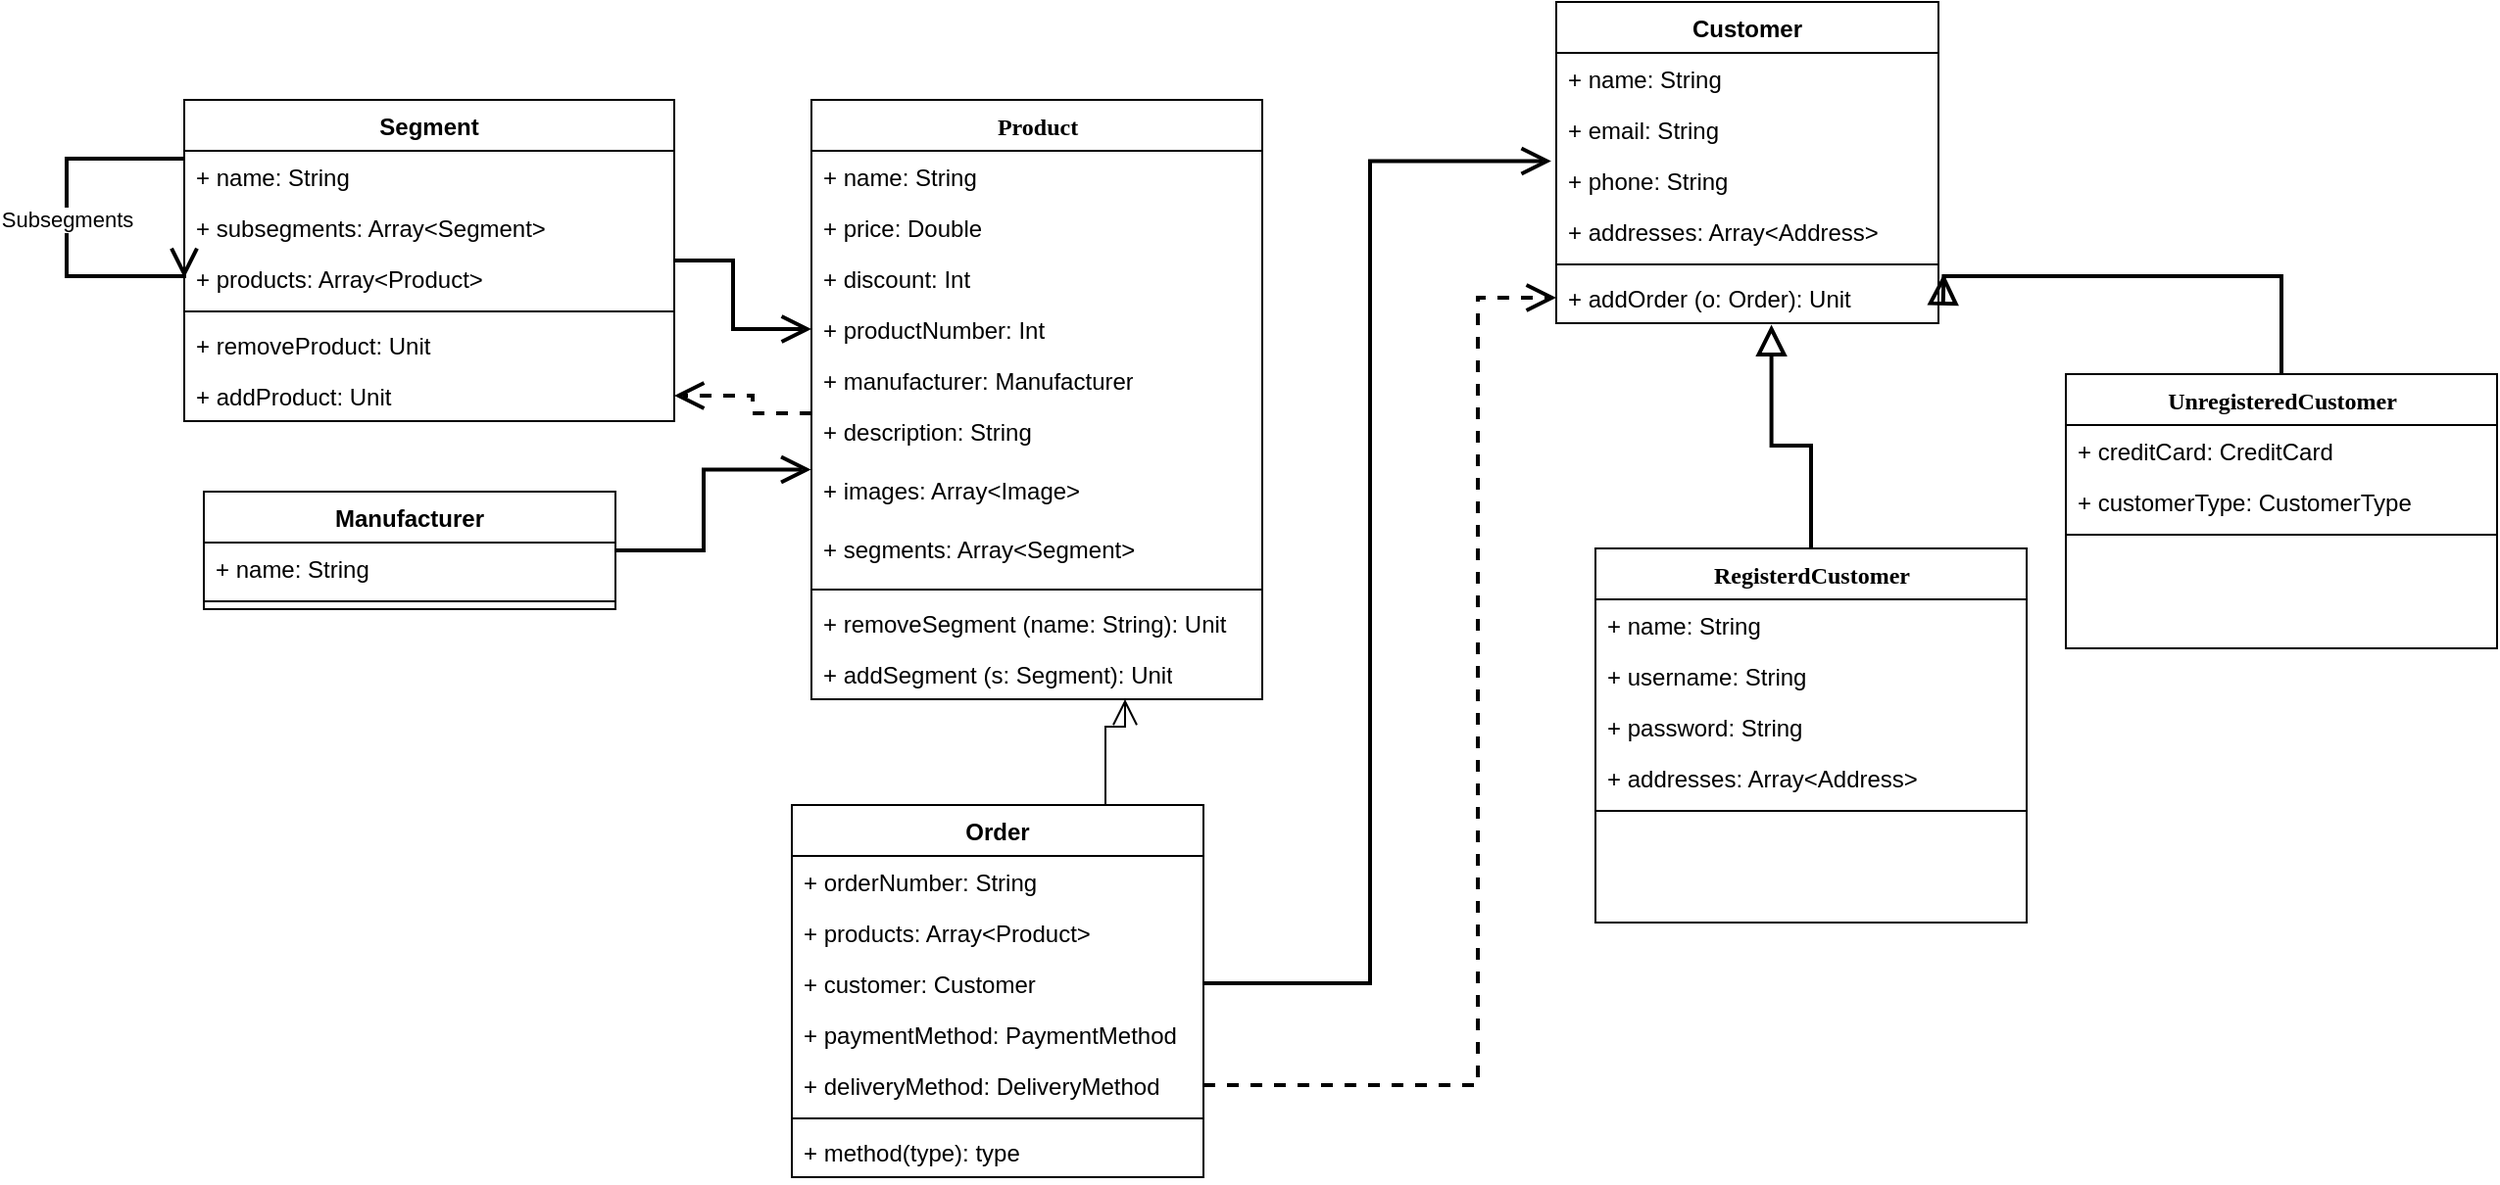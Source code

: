 <mxfile version="20.8.13" type="github">
  <diagram name="Page-1" id="9f46799a-70d6-7492-0946-bef42562c5a5">
    <mxGraphModel dx="2131" dy="1000" grid="1" gridSize="10" guides="1" tooltips="1" connect="1" arrows="1" fold="1" page="1" pageScale="1" pageWidth="1100" pageHeight="850" background="none" math="0" shadow="0">
      <root>
        <mxCell id="0" />
        <mxCell id="1" parent="0" />
        <mxCell id="78961159f06e98e8-17" value="Product" style="swimlane;html=1;fontStyle=1;align=center;verticalAlign=top;childLayout=stackLayout;horizontal=1;startSize=26;horizontalStack=0;resizeParent=1;resizeLast=0;collapsible=1;marginBottom=0;swimlaneFillColor=#ffffff;rounded=0;shadow=0;comic=0;labelBackgroundColor=none;strokeWidth=1;fillColor=none;fontFamily=Verdana;fontSize=12" parent="1" vertex="1">
          <mxGeometry x="80" y="60" width="230" height="306" as="geometry" />
        </mxCell>
        <mxCell id="78961159f06e98e8-21" value="+ name: String&lt;br&gt;&lt;span style=&quot;white-space: pre;&quot;&gt;	&lt;/span&gt;" style="text;html=1;strokeColor=none;fillColor=none;align=left;verticalAlign=top;spacingLeft=4;spacingRight=4;whiteSpace=wrap;overflow=hidden;rotatable=0;points=[[0,0.5],[1,0.5]];portConstraint=eastwest;" parent="78961159f06e98e8-17" vertex="1">
          <mxGeometry y="26" width="230" height="26" as="geometry" />
        </mxCell>
        <mxCell id="78961159f06e98e8-23" value="+ price: Double" style="text;html=1;strokeColor=none;fillColor=none;align=left;verticalAlign=top;spacingLeft=4;spacingRight=4;whiteSpace=wrap;overflow=hidden;rotatable=0;points=[[0,0.5],[1,0.5]];portConstraint=eastwest;" parent="78961159f06e98e8-17" vertex="1">
          <mxGeometry y="52" width="230" height="26" as="geometry" />
        </mxCell>
        <mxCell id="78961159f06e98e8-25" value="+ discount: Int" style="text;html=1;strokeColor=none;fillColor=none;align=left;verticalAlign=top;spacingLeft=4;spacingRight=4;whiteSpace=wrap;overflow=hidden;rotatable=0;points=[[0,0.5],[1,0.5]];portConstraint=eastwest;" parent="78961159f06e98e8-17" vertex="1">
          <mxGeometry y="78" width="230" height="26" as="geometry" />
        </mxCell>
        <mxCell id="78961159f06e98e8-26" value="+ productNumber: Int" style="text;html=1;strokeColor=none;fillColor=none;align=left;verticalAlign=top;spacingLeft=4;spacingRight=4;whiteSpace=wrap;overflow=hidden;rotatable=0;points=[[0,0.5],[1,0.5]];portConstraint=eastwest;" parent="78961159f06e98e8-17" vertex="1">
          <mxGeometry y="104" width="230" height="26" as="geometry" />
        </mxCell>
        <mxCell id="78961159f06e98e8-24" value="+ manufacturer: Manufacturer" style="text;html=1;strokeColor=none;fillColor=none;align=left;verticalAlign=top;spacingLeft=4;spacingRight=4;whiteSpace=wrap;overflow=hidden;rotatable=0;points=[[0,0.5],[1,0.5]];portConstraint=eastwest;" parent="78961159f06e98e8-17" vertex="1">
          <mxGeometry y="130" width="230" height="26" as="geometry" />
        </mxCell>
        <mxCell id="jQbfAF6T5azty1Uu_CAn-1" value="+ description: String" style="text;html=1;strokeColor=none;fillColor=none;align=left;verticalAlign=top;spacingLeft=4;spacingRight=4;whiteSpace=wrap;overflow=hidden;rotatable=0;points=[[0,0.5],[1,0.5]];portConstraint=eastwest;" vertex="1" parent="78961159f06e98e8-17">
          <mxGeometry y="156" width="230" height="30" as="geometry" />
        </mxCell>
        <mxCell id="jQbfAF6T5azty1Uu_CAn-2" value="+ images: Array&amp;lt;Image&amp;gt;" style="text;html=1;strokeColor=none;fillColor=none;align=left;verticalAlign=top;spacingLeft=4;spacingRight=4;whiteSpace=wrap;overflow=hidden;rotatable=0;points=[[0,0.5],[1,0.5]];portConstraint=eastwest;" vertex="1" parent="78961159f06e98e8-17">
          <mxGeometry y="186" width="230" height="30" as="geometry" />
        </mxCell>
        <mxCell id="jQbfAF6T5azty1Uu_CAn-60" value="+ segments: Array&amp;lt;Segment&amp;gt;" style="text;html=1;strokeColor=none;fillColor=none;align=left;verticalAlign=top;spacingLeft=4;spacingRight=4;whiteSpace=wrap;overflow=hidden;rotatable=0;points=[[0,0.5],[1,0.5]];portConstraint=eastwest;" vertex="1" parent="78961159f06e98e8-17">
          <mxGeometry y="216" width="230" height="30" as="geometry" />
        </mxCell>
        <mxCell id="78961159f06e98e8-19" value="" style="line;html=1;strokeWidth=1;fillColor=none;align=left;verticalAlign=middle;spacingTop=-1;spacingLeft=3;spacingRight=3;rotatable=0;labelPosition=right;points=[];portConstraint=eastwest;" parent="78961159f06e98e8-17" vertex="1">
          <mxGeometry y="246" width="230" height="8" as="geometry" />
        </mxCell>
        <mxCell id="jQbfAF6T5azty1Uu_CAn-74" value="+ removeSegment (name: String): Unit" style="text;html=1;strokeColor=none;fillColor=none;align=left;verticalAlign=top;spacingLeft=4;spacingRight=4;whiteSpace=wrap;overflow=hidden;rotatable=0;points=[[0,0.5],[1,0.5]];portConstraint=eastwest;" vertex="1" parent="78961159f06e98e8-17">
          <mxGeometry y="254" width="230" height="26" as="geometry" />
        </mxCell>
        <mxCell id="78961159f06e98e8-27" value="+ addSegment (s: Segment): Unit" style="text;html=1;strokeColor=none;fillColor=none;align=left;verticalAlign=top;spacingLeft=4;spacingRight=4;whiteSpace=wrap;overflow=hidden;rotatable=0;points=[[0,0.5],[1,0.5]];portConstraint=eastwest;" parent="78961159f06e98e8-17" vertex="1">
          <mxGeometry y="280" width="230" height="26" as="geometry" />
        </mxCell>
        <mxCell id="jQbfAF6T5azty1Uu_CAn-65" style="edgeStyle=orthogonalEdgeStyle;rounded=0;orthogonalLoop=1;jettySize=auto;html=1;exitX=0.5;exitY=0;exitDx=0;exitDy=0;entryX=0.563;entryY=1.029;entryDx=0;entryDy=0;entryPerimeter=0;startArrow=none;startFill=0;endArrow=block;endFill=0;strokeWidth=2;endSize=11;startSize=11;" edge="1" parent="1" source="jQbfAF6T5azty1Uu_CAn-4" target="jQbfAF6T5azty1Uu_CAn-40">
          <mxGeometry relative="1" as="geometry" />
        </mxCell>
        <mxCell id="jQbfAF6T5azty1Uu_CAn-4" value="RegisterdCustomer" style="swimlane;html=1;fontStyle=1;align=center;verticalAlign=top;childLayout=stackLayout;horizontal=1;startSize=26;horizontalStack=0;resizeParent=1;resizeLast=0;collapsible=1;marginBottom=0;swimlaneFillColor=#ffffff;rounded=0;shadow=0;comic=0;labelBackgroundColor=none;strokeWidth=1;fillColor=none;fontFamily=Verdana;fontSize=12" vertex="1" parent="1">
          <mxGeometry x="480" y="289" width="220" height="191" as="geometry" />
        </mxCell>
        <mxCell id="jQbfAF6T5azty1Uu_CAn-5" value="+ name: String" style="text;html=1;strokeColor=none;fillColor=none;align=left;verticalAlign=top;spacingLeft=4;spacingRight=4;whiteSpace=wrap;overflow=hidden;rotatable=0;points=[[0,0.5],[1,0.5]];portConstraint=eastwest;" vertex="1" parent="jQbfAF6T5azty1Uu_CAn-4">
          <mxGeometry y="26" width="220" height="26" as="geometry" />
        </mxCell>
        <mxCell id="jQbfAF6T5azty1Uu_CAn-6" value="+ username: String" style="text;html=1;strokeColor=none;fillColor=none;align=left;verticalAlign=top;spacingLeft=4;spacingRight=4;whiteSpace=wrap;overflow=hidden;rotatable=0;points=[[0,0.5],[1,0.5]];portConstraint=eastwest;" vertex="1" parent="jQbfAF6T5azty1Uu_CAn-4">
          <mxGeometry y="52" width="220" height="26" as="geometry" />
        </mxCell>
        <mxCell id="jQbfAF6T5azty1Uu_CAn-7" value="+ password: String" style="text;html=1;strokeColor=none;fillColor=none;align=left;verticalAlign=top;spacingLeft=4;spacingRight=4;whiteSpace=wrap;overflow=hidden;rotatable=0;points=[[0,0.5],[1,0.5]];portConstraint=eastwest;" vertex="1" parent="jQbfAF6T5azty1Uu_CAn-4">
          <mxGeometry y="78" width="220" height="26" as="geometry" />
        </mxCell>
        <mxCell id="jQbfAF6T5azty1Uu_CAn-13" value="+ addresses: Array&amp;lt;Address&amp;gt;" style="text;html=1;strokeColor=none;fillColor=none;align=left;verticalAlign=top;spacingLeft=4;spacingRight=4;whiteSpace=wrap;overflow=hidden;rotatable=0;points=[[0,0.5],[1,0.5]];portConstraint=eastwest;" vertex="1" parent="jQbfAF6T5azty1Uu_CAn-4">
          <mxGeometry y="104" width="220" height="26" as="geometry" />
        </mxCell>
        <mxCell id="jQbfAF6T5azty1Uu_CAn-9" value="" style="line;html=1;strokeWidth=1;fillColor=none;align=left;verticalAlign=middle;spacingTop=-1;spacingLeft=3;spacingRight=3;rotatable=0;labelPosition=right;points=[];portConstraint=eastwest;" vertex="1" parent="jQbfAF6T5azty1Uu_CAn-4">
          <mxGeometry y="130" width="220" height="8" as="geometry" />
        </mxCell>
        <mxCell id="jQbfAF6T5azty1Uu_CAn-61" value="" style="edgeStyle=orthogonalEdgeStyle;rounded=0;orthogonalLoop=1;jettySize=auto;html=1;startArrow=none;startFill=0;endArrow=open;endFill=0;endSize=11;startSize=11;" edge="1" parent="1" source="jQbfAF6T5azty1Uu_CAn-16" target="78961159f06e98e8-27">
          <mxGeometry relative="1" as="geometry">
            <Array as="points">
              <mxPoint x="230" y="380" />
              <mxPoint x="240" y="380" />
            </Array>
          </mxGeometry>
        </mxCell>
        <mxCell id="jQbfAF6T5azty1Uu_CAn-16" value="Order" style="swimlane;fontStyle=1;align=center;verticalAlign=top;childLayout=stackLayout;horizontal=1;startSize=26;horizontalStack=0;resizeParent=1;resizeParentMax=0;resizeLast=0;collapsible=1;marginBottom=0;" vertex="1" parent="1">
          <mxGeometry x="70" y="420" width="210" height="190" as="geometry" />
        </mxCell>
        <mxCell id="jQbfAF6T5azty1Uu_CAn-17" value="+ orderNumber: String" style="text;strokeColor=none;fillColor=none;align=left;verticalAlign=top;spacingLeft=4;spacingRight=4;overflow=hidden;rotatable=0;points=[[0,0.5],[1,0.5]];portConstraint=eastwest;" vertex="1" parent="jQbfAF6T5azty1Uu_CAn-16">
          <mxGeometry y="26" width="210" height="26" as="geometry" />
        </mxCell>
        <mxCell id="jQbfAF6T5azty1Uu_CAn-20" value="+ products: Array&lt;Product&gt;" style="text;strokeColor=none;fillColor=none;align=left;verticalAlign=top;spacingLeft=4;spacingRight=4;overflow=hidden;rotatable=0;points=[[0,0.5],[1,0.5]];portConstraint=eastwest;" vertex="1" parent="jQbfAF6T5azty1Uu_CAn-16">
          <mxGeometry y="52" width="210" height="26" as="geometry" />
        </mxCell>
        <mxCell id="jQbfAF6T5azty1Uu_CAn-21" value="+ customer: Customer" style="text;strokeColor=none;fillColor=none;align=left;verticalAlign=top;spacingLeft=4;spacingRight=4;overflow=hidden;rotatable=0;points=[[0,0.5],[1,0.5]];portConstraint=eastwest;" vertex="1" parent="jQbfAF6T5azty1Uu_CAn-16">
          <mxGeometry y="78" width="210" height="26" as="geometry" />
        </mxCell>
        <mxCell id="jQbfAF6T5azty1Uu_CAn-42" value="+ paymentMethod: PaymentMethod" style="text;strokeColor=none;fillColor=none;align=left;verticalAlign=top;spacingLeft=4;spacingRight=4;overflow=hidden;rotatable=0;points=[[0,0.5],[1,0.5]];portConstraint=eastwest;" vertex="1" parent="jQbfAF6T5azty1Uu_CAn-16">
          <mxGeometry y="104" width="210" height="26" as="geometry" />
        </mxCell>
        <mxCell id="jQbfAF6T5azty1Uu_CAn-43" value="+ deliveryMethod: DeliveryMethod" style="text;strokeColor=none;fillColor=none;align=left;verticalAlign=top;spacingLeft=4;spacingRight=4;overflow=hidden;rotatable=0;points=[[0,0.5],[1,0.5]];portConstraint=eastwest;" vertex="1" parent="jQbfAF6T5azty1Uu_CAn-16">
          <mxGeometry y="130" width="210" height="26" as="geometry" />
        </mxCell>
        <mxCell id="jQbfAF6T5azty1Uu_CAn-18" value="" style="line;strokeWidth=1;fillColor=none;align=left;verticalAlign=middle;spacingTop=-1;spacingLeft=3;spacingRight=3;rotatable=0;labelPosition=right;points=[];portConstraint=eastwest;strokeColor=inherit;" vertex="1" parent="jQbfAF6T5azty1Uu_CAn-16">
          <mxGeometry y="156" width="210" height="8" as="geometry" />
        </mxCell>
        <mxCell id="jQbfAF6T5azty1Uu_CAn-19" value="+ method(type): type" style="text;strokeColor=none;fillColor=none;align=left;verticalAlign=top;spacingLeft=4;spacingRight=4;overflow=hidden;rotatable=0;points=[[0,0.5],[1,0.5]];portConstraint=eastwest;" vertex="1" parent="jQbfAF6T5azty1Uu_CAn-16">
          <mxGeometry y="164" width="210" height="26" as="geometry" />
        </mxCell>
        <mxCell id="jQbfAF6T5azty1Uu_CAn-66" style="edgeStyle=orthogonalEdgeStyle;rounded=0;orthogonalLoop=1;jettySize=auto;html=1;exitX=0.5;exitY=0;exitDx=0;exitDy=0;entryX=1.014;entryY=0.029;entryDx=0;entryDy=0;entryPerimeter=0;strokeWidth=2;startArrow=none;startFill=0;endArrow=block;endFill=0;startSize=11;endSize=11;" edge="1" parent="1" source="jQbfAF6T5azty1Uu_CAn-23" target="jQbfAF6T5azty1Uu_CAn-40">
          <mxGeometry relative="1" as="geometry">
            <Array as="points">
              <mxPoint x="830" y="150" />
              <mxPoint x="658" y="150" />
            </Array>
          </mxGeometry>
        </mxCell>
        <mxCell id="jQbfAF6T5azty1Uu_CAn-23" value="UnregisteredCustomer" style="swimlane;html=1;fontStyle=1;align=center;verticalAlign=top;childLayout=stackLayout;horizontal=1;startSize=26;horizontalStack=0;resizeParent=1;resizeLast=0;collapsible=1;marginBottom=0;swimlaneFillColor=#ffffff;rounded=0;shadow=0;comic=0;labelBackgroundColor=none;strokeWidth=1;fillColor=none;fontFamily=Verdana;fontSize=12" vertex="1" parent="1">
          <mxGeometry x="720" y="200" width="220" height="140" as="geometry" />
        </mxCell>
        <mxCell id="jQbfAF6T5azty1Uu_CAn-30" value="+ creditCard: CreditCard" style="text;html=1;strokeColor=none;fillColor=none;align=left;verticalAlign=top;spacingLeft=4;spacingRight=4;whiteSpace=wrap;overflow=hidden;rotatable=0;points=[[0,0.5],[1,0.5]];portConstraint=eastwest;" vertex="1" parent="jQbfAF6T5azty1Uu_CAn-23">
          <mxGeometry y="26" width="220" height="26" as="geometry" />
        </mxCell>
        <mxCell id="jQbfAF6T5azty1Uu_CAn-31" value="+ customerType: CustomerType" style="text;html=1;strokeColor=none;fillColor=none;align=left;verticalAlign=top;spacingLeft=4;spacingRight=4;whiteSpace=wrap;overflow=hidden;rotatable=0;points=[[0,0.5],[1,0.5]];portConstraint=eastwest;" vertex="1" parent="jQbfAF6T5azty1Uu_CAn-23">
          <mxGeometry y="52" width="220" height="26" as="geometry" />
        </mxCell>
        <mxCell id="jQbfAF6T5azty1Uu_CAn-32" value="" style="line;html=1;strokeWidth=1;fillColor=none;align=left;verticalAlign=middle;spacingTop=-1;spacingLeft=3;spacingRight=3;rotatable=0;labelPosition=right;points=[];portConstraint=eastwest;" vertex="1" parent="jQbfAF6T5azty1Uu_CAn-23">
          <mxGeometry y="78" width="220" height="8" as="geometry" />
        </mxCell>
        <mxCell id="jQbfAF6T5azty1Uu_CAn-35" value="Customer" style="swimlane;fontStyle=1;align=center;verticalAlign=top;childLayout=stackLayout;horizontal=1;startSize=26;horizontalStack=0;resizeParent=1;resizeParentMax=0;resizeLast=0;collapsible=1;marginBottom=0;" vertex="1" parent="1">
          <mxGeometry x="460" y="10" width="195" height="164" as="geometry" />
        </mxCell>
        <mxCell id="jQbfAF6T5azty1Uu_CAn-36" value="+ name: String" style="text;strokeColor=none;fillColor=none;align=left;verticalAlign=top;spacingLeft=4;spacingRight=4;overflow=hidden;rotatable=0;points=[[0,0.5],[1,0.5]];portConstraint=eastwest;" vertex="1" parent="jQbfAF6T5azty1Uu_CAn-35">
          <mxGeometry y="26" width="195" height="26" as="geometry" />
        </mxCell>
        <mxCell id="jQbfAF6T5azty1Uu_CAn-37" value="+ email: String" style="text;strokeColor=none;fillColor=none;align=left;verticalAlign=top;spacingLeft=4;spacingRight=4;overflow=hidden;rotatable=0;points=[[0,0.5],[1,0.5]];portConstraint=eastwest;" vertex="1" parent="jQbfAF6T5azty1Uu_CAn-35">
          <mxGeometry y="52" width="195" height="26" as="geometry" />
        </mxCell>
        <mxCell id="jQbfAF6T5azty1Uu_CAn-38" value="+ phone: String" style="text;strokeColor=none;fillColor=none;align=left;verticalAlign=top;spacingLeft=4;spacingRight=4;overflow=hidden;rotatable=0;points=[[0,0.5],[1,0.5]];portConstraint=eastwest;" vertex="1" parent="jQbfAF6T5azty1Uu_CAn-35">
          <mxGeometry y="78" width="195" height="26" as="geometry" />
        </mxCell>
        <mxCell id="jQbfAF6T5azty1Uu_CAn-67" value="+ addresses: Array&amp;lt;Address&amp;gt;" style="text;html=1;strokeColor=none;fillColor=none;align=left;verticalAlign=top;spacingLeft=4;spacingRight=4;whiteSpace=wrap;overflow=hidden;rotatable=0;points=[[0,0.5],[1,0.5]];portConstraint=eastwest;" vertex="1" parent="jQbfAF6T5azty1Uu_CAn-35">
          <mxGeometry y="104" width="195" height="26" as="geometry" />
        </mxCell>
        <mxCell id="jQbfAF6T5azty1Uu_CAn-39" value="" style="line;strokeWidth=1;fillColor=none;align=left;verticalAlign=middle;spacingTop=-1;spacingLeft=3;spacingRight=3;rotatable=0;labelPosition=right;points=[];portConstraint=eastwest;strokeColor=inherit;" vertex="1" parent="jQbfAF6T5azty1Uu_CAn-35">
          <mxGeometry y="130" width="195" height="8" as="geometry" />
        </mxCell>
        <mxCell id="jQbfAF6T5azty1Uu_CAn-40" value="+ addOrder (o: Order): Unit" style="text;strokeColor=none;fillColor=none;align=left;verticalAlign=top;spacingLeft=4;spacingRight=4;overflow=hidden;rotatable=0;points=[[0,0.5],[1,0.5]];portConstraint=eastwest;" vertex="1" parent="jQbfAF6T5azty1Uu_CAn-35">
          <mxGeometry y="138" width="195" height="26" as="geometry" />
        </mxCell>
        <mxCell id="jQbfAF6T5azty1Uu_CAn-59" style="edgeStyle=orthogonalEdgeStyle;rounded=0;orthogonalLoop=1;jettySize=auto;html=1;entryX=-0.001;entryY=0.092;entryDx=0;entryDy=0;entryPerimeter=0;endArrow=open;endFill=0;startSize=11;endSize=11;strokeWidth=2;" edge="1" parent="1" source="jQbfAF6T5azty1Uu_CAn-44" target="jQbfAF6T5azty1Uu_CAn-2">
          <mxGeometry relative="1" as="geometry">
            <mxPoint x="70" y="250" as="targetPoint" />
          </mxGeometry>
        </mxCell>
        <mxCell id="jQbfAF6T5azty1Uu_CAn-44" value="Manufacturer" style="swimlane;fontStyle=1;align=center;verticalAlign=top;childLayout=stackLayout;horizontal=1;startSize=26;horizontalStack=0;resizeParent=1;resizeParentMax=0;resizeLast=0;collapsible=1;marginBottom=0;" vertex="1" parent="1">
          <mxGeometry x="-230" y="260" width="210" height="60" as="geometry" />
        </mxCell>
        <mxCell id="jQbfAF6T5azty1Uu_CAn-45" value="+ name: String" style="text;strokeColor=none;fillColor=none;align=left;verticalAlign=top;spacingLeft=4;spacingRight=4;overflow=hidden;rotatable=0;points=[[0,0.5],[1,0.5]];portConstraint=eastwest;" vertex="1" parent="jQbfAF6T5azty1Uu_CAn-44">
          <mxGeometry y="26" width="210" height="26" as="geometry" />
        </mxCell>
        <mxCell id="jQbfAF6T5azty1Uu_CAn-48" value="" style="line;strokeWidth=1;fillColor=none;align=left;verticalAlign=middle;spacingTop=-1;spacingLeft=3;spacingRight=3;rotatable=0;labelPosition=right;points=[];portConstraint=eastwest;strokeColor=inherit;" vertex="1" parent="jQbfAF6T5azty1Uu_CAn-44">
          <mxGeometry y="52" width="210" height="8" as="geometry" />
        </mxCell>
        <mxCell id="jQbfAF6T5azty1Uu_CAn-57" value="" style="edgeStyle=orthogonalEdgeStyle;rounded=0;orthogonalLoop=1;jettySize=auto;html=1;entryX=0;entryY=0.5;entryDx=0;entryDy=0;startArrow=none;startFill=0;endArrow=open;endFill=0;endSize=11;startSize=11;strokeWidth=2;" edge="1" parent="1" source="jQbfAF6T5azty1Uu_CAn-50" target="78961159f06e98e8-26">
          <mxGeometry relative="1" as="geometry" />
        </mxCell>
        <mxCell id="jQbfAF6T5azty1Uu_CAn-50" value="Segment" style="swimlane;fontStyle=1;align=center;verticalAlign=top;childLayout=stackLayout;horizontal=1;startSize=26;horizontalStack=0;resizeParent=1;resizeParentMax=0;resizeLast=0;collapsible=1;marginBottom=0;" vertex="1" parent="1">
          <mxGeometry x="-240" y="60" width="250" height="164" as="geometry" />
        </mxCell>
        <mxCell id="jQbfAF6T5azty1Uu_CAn-51" value="+ name: String" style="text;strokeColor=none;fillColor=none;align=left;verticalAlign=top;spacingLeft=4;spacingRight=4;overflow=hidden;rotatable=0;points=[[0,0.5],[1,0.5]];portConstraint=eastwest;" vertex="1" parent="jQbfAF6T5azty1Uu_CAn-50">
          <mxGeometry y="26" width="250" height="26" as="geometry" />
        </mxCell>
        <mxCell id="jQbfAF6T5azty1Uu_CAn-71" value="Subsegments" style="edgeStyle=orthogonalEdgeStyle;rounded=0;orthogonalLoop=1;jettySize=auto;html=1;entryX=0;entryY=0.5;entryDx=0;entryDy=0;strokeWidth=2;startArrow=none;startFill=0;endArrow=open;endFill=0;startSize=11;endSize=11;" edge="1" parent="jQbfAF6T5azty1Uu_CAn-50" target="jQbfAF6T5azty1Uu_CAn-56">
          <mxGeometry relative="1" as="geometry">
            <mxPoint y="30" as="sourcePoint" />
            <Array as="points">
              <mxPoint y="30" />
              <mxPoint x="-60" y="30" />
              <mxPoint x="-60" y="90" />
              <mxPoint y="90" />
            </Array>
          </mxGeometry>
        </mxCell>
        <mxCell id="jQbfAF6T5azty1Uu_CAn-52" value="+ subsegments: Array&lt;Segment&gt;" style="text;strokeColor=none;fillColor=none;align=left;verticalAlign=top;spacingLeft=4;spacingRight=4;overflow=hidden;rotatable=0;points=[[0,0.5],[1,0.5]];portConstraint=eastwest;" vertex="1" parent="jQbfAF6T5azty1Uu_CAn-50">
          <mxGeometry y="52" width="250" height="26" as="geometry" />
        </mxCell>
        <mxCell id="jQbfAF6T5azty1Uu_CAn-56" value="+ products: Array&lt;Product&gt;" style="text;strokeColor=none;fillColor=none;align=left;verticalAlign=top;spacingLeft=4;spacingRight=4;overflow=hidden;rotatable=0;points=[[0,0.5],[1,0.5]];portConstraint=eastwest;" vertex="1" parent="jQbfAF6T5azty1Uu_CAn-50">
          <mxGeometry y="78" width="250" height="26" as="geometry" />
        </mxCell>
        <mxCell id="jQbfAF6T5azty1Uu_CAn-53" value="" style="line;strokeWidth=1;fillColor=none;align=left;verticalAlign=middle;spacingTop=-1;spacingLeft=3;spacingRight=3;rotatable=0;labelPosition=right;points=[];portConstraint=eastwest;strokeColor=inherit;" vertex="1" parent="jQbfAF6T5azty1Uu_CAn-50">
          <mxGeometry y="104" width="250" height="8" as="geometry" />
        </mxCell>
        <mxCell id="jQbfAF6T5azty1Uu_CAn-54" value="+ removeProduct: Unit" style="text;strokeColor=none;fillColor=none;align=left;verticalAlign=top;spacingLeft=4;spacingRight=4;overflow=hidden;rotatable=0;points=[[0,0.5],[1,0.5]];portConstraint=eastwest;" vertex="1" parent="jQbfAF6T5azty1Uu_CAn-50">
          <mxGeometry y="112" width="250" height="26" as="geometry" />
        </mxCell>
        <mxCell id="jQbfAF6T5azty1Uu_CAn-55" value="+ addProduct: Unit" style="text;strokeColor=none;fillColor=none;align=left;verticalAlign=top;spacingLeft=4;spacingRight=4;overflow=hidden;rotatable=0;points=[[0,0.5],[1,0.5]];portConstraint=eastwest;" vertex="1" parent="jQbfAF6T5azty1Uu_CAn-50">
          <mxGeometry y="138" width="250" height="26" as="geometry" />
        </mxCell>
        <mxCell id="jQbfAF6T5azty1Uu_CAn-62" style="edgeStyle=orthogonalEdgeStyle;rounded=0;orthogonalLoop=1;jettySize=auto;html=1;exitX=1;exitY=0.5;exitDx=0;exitDy=0;entryX=-0.013;entryY=0.125;entryDx=0;entryDy=0;entryPerimeter=0;startArrow=none;startFill=0;endArrow=open;endFill=0;endSize=11;startSize=11;strokeWidth=2;" edge="1" parent="1" source="jQbfAF6T5azty1Uu_CAn-21" target="jQbfAF6T5azty1Uu_CAn-38">
          <mxGeometry relative="1" as="geometry" />
        </mxCell>
        <mxCell id="jQbfAF6T5azty1Uu_CAn-64" style="edgeStyle=orthogonalEdgeStyle;rounded=0;orthogonalLoop=1;jettySize=auto;html=1;entryX=1;entryY=0.5;entryDx=0;entryDy=0;dashed=1;startArrow=none;startFill=0;endArrow=open;endFill=0;endSize=11;startSize=11;strokeWidth=2;" edge="1" parent="1" source="jQbfAF6T5azty1Uu_CAn-1" target="jQbfAF6T5azty1Uu_CAn-55">
          <mxGeometry relative="1" as="geometry">
            <Array as="points">
              <mxPoint x="50" y="220" />
              <mxPoint x="50" y="211" />
            </Array>
          </mxGeometry>
        </mxCell>
        <mxCell id="jQbfAF6T5azty1Uu_CAn-68" style="edgeStyle=orthogonalEdgeStyle;rounded=0;orthogonalLoop=1;jettySize=auto;html=1;entryX=0;entryY=0.5;entryDx=0;entryDy=0;strokeWidth=2;startArrow=none;startFill=0;endArrow=open;endFill=0;startSize=11;endSize=11;dashed=1;" edge="1" parent="1" source="jQbfAF6T5azty1Uu_CAn-43" target="jQbfAF6T5azty1Uu_CAn-40">
          <mxGeometry relative="1" as="geometry">
            <Array as="points">
              <mxPoint x="420" y="563" />
              <mxPoint x="420" y="161" />
            </Array>
          </mxGeometry>
        </mxCell>
      </root>
    </mxGraphModel>
  </diagram>
</mxfile>
